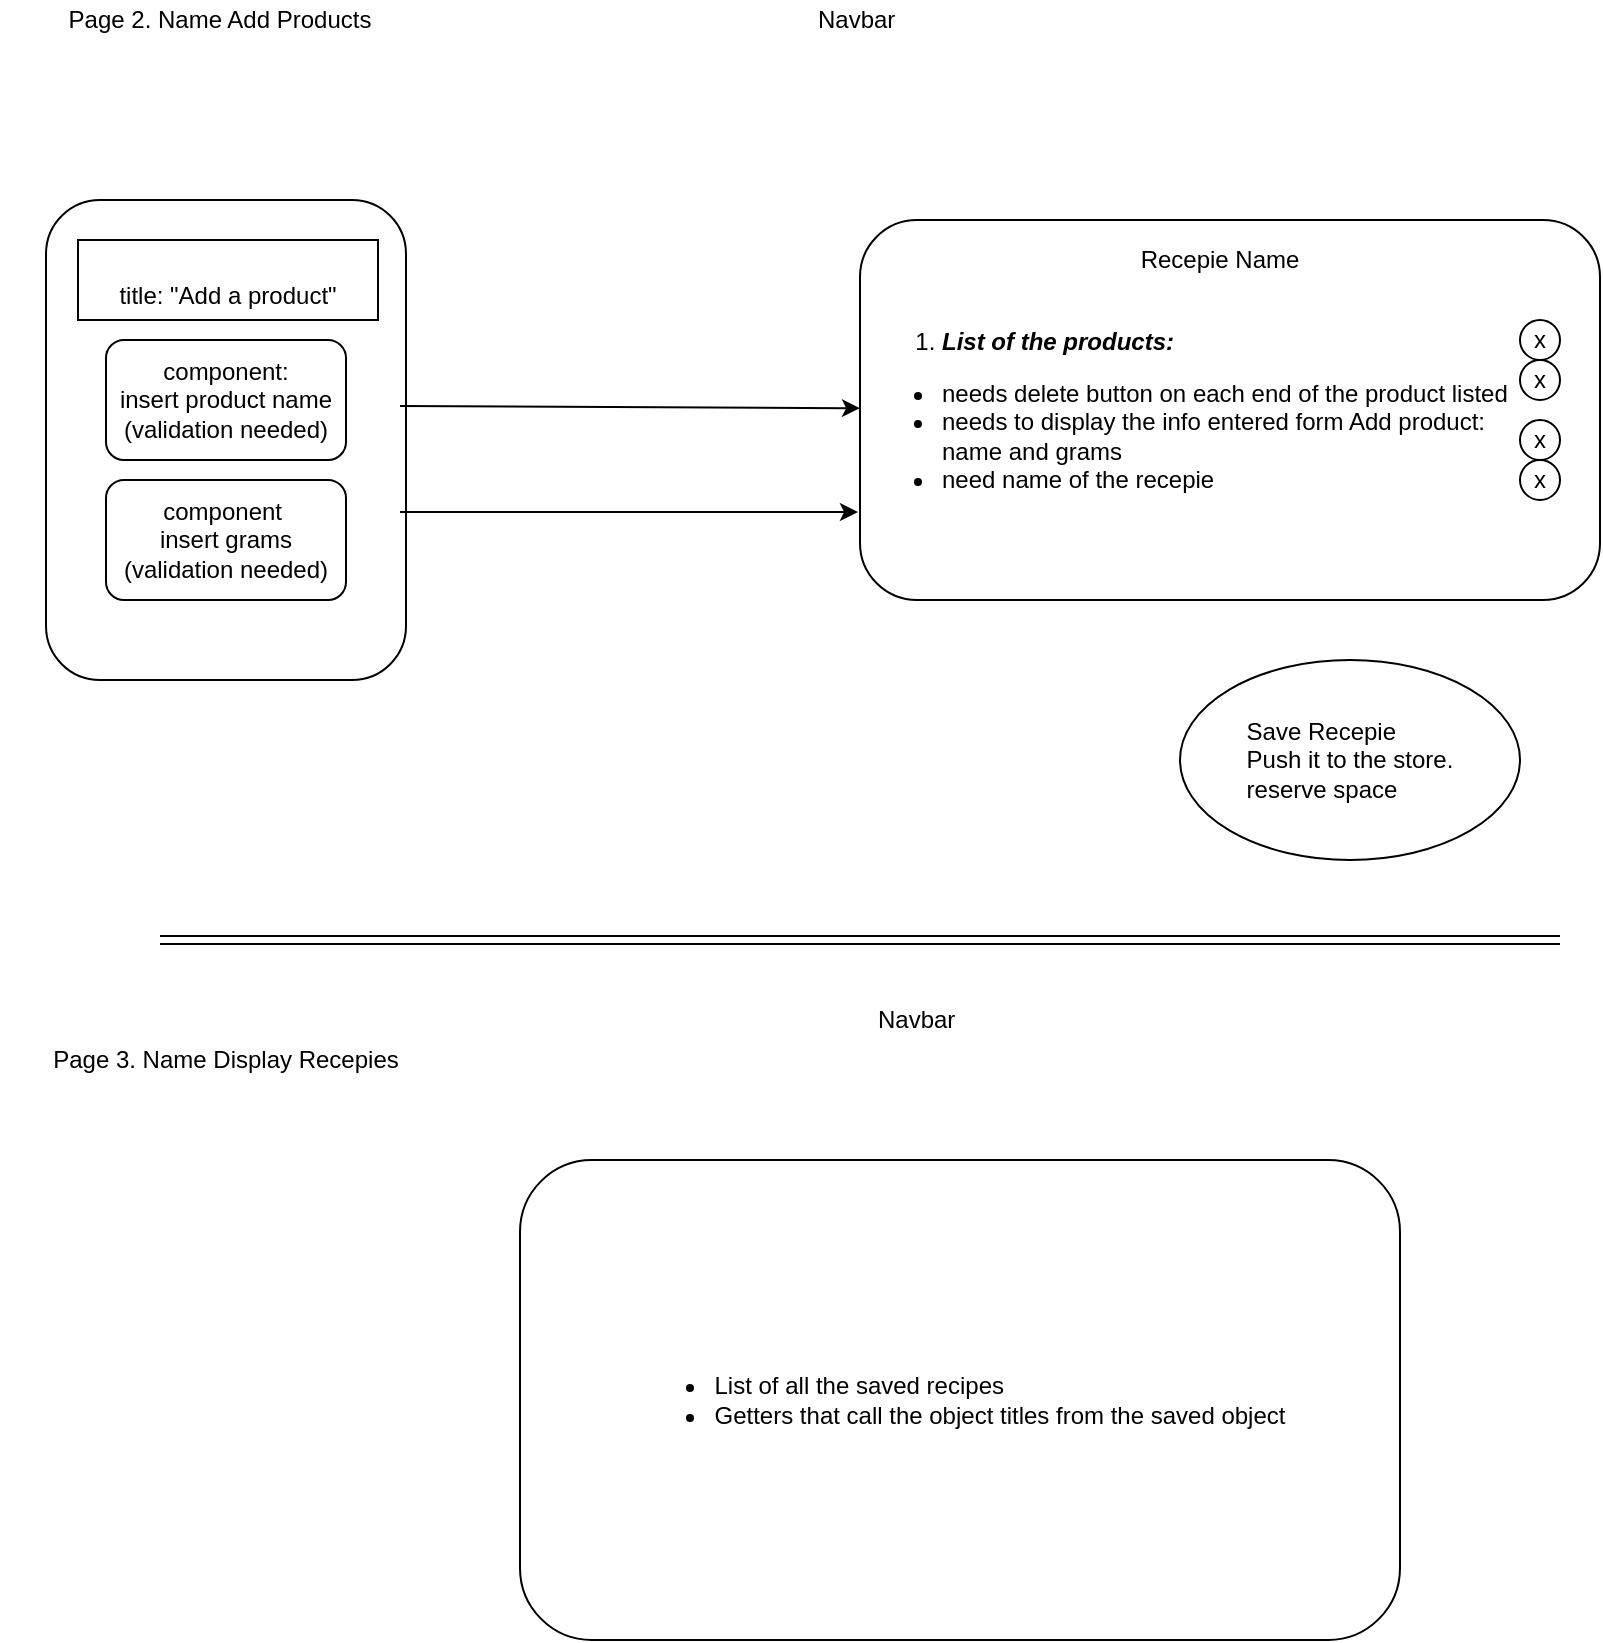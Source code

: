 <mxfile version="10.6.0" type="github"><diagram id="i4aqXl2ZD9gcBig7CYa6" name="Page-1"><mxGraphModel dx="1394" dy="721" grid="1" gridSize="10" guides="1" tooltips="1" connect="1" arrows="1" fold="1" page="1" pageScale="1" pageWidth="850" pageHeight="1100" math="0" shadow="0"><root><mxCell id="0"/><mxCell id="1" parent="0"/><mxCell id="fWL4BVdRSV9FUpBCAOXZ-15" value="" style="rounded=1;whiteSpace=wrap;html=1;" parent="1" vertex="1"><mxGeometry x="23" y="120" width="180" height="240" as="geometry"/></mxCell><mxCell id="fWL4BVdRSV9FUpBCAOXZ-4" value="&lt;br&gt;title: &quot;Add a product&quot;&lt;br&gt;" style="rounded=0;whiteSpace=wrap;html=1;" parent="1" vertex="1"><mxGeometry x="39" y="140" width="150" height="40" as="geometry"/></mxCell><mxCell id="fWL4BVdRSV9FUpBCAOXZ-1" value="component:&lt;br&gt;insert product name&lt;br&gt;(validation needed)&lt;br&gt;" style="rounded=1;whiteSpace=wrap;html=1;" parent="1" vertex="1"><mxGeometry x="53" y="190" width="120" height="60" as="geometry"/></mxCell><mxCell id="fWL4BVdRSV9FUpBCAOXZ-2" value="component&amp;nbsp;&lt;br&gt;insert grams&lt;br&gt;(validation needed)&lt;br&gt;" style="rounded=1;whiteSpace=wrap;html=1;" parent="1" vertex="1"><mxGeometry x="53" y="260" width="120" height="60" as="geometry"/></mxCell><mxCell id="fWL4BVdRSV9FUpBCAOXZ-7" value="&lt;ol&gt;&lt;li style=&quot;text-align: left&quot;&gt;&lt;b&gt;&lt;i&gt;List of the products:&lt;/i&gt;&lt;/b&gt;&lt;/li&gt;&lt;/ol&gt;&lt;ul&gt;&lt;li style=&quot;text-align: left&quot;&gt;needs delete button on each end of the product listed&lt;/li&gt;&lt;li style=&quot;text-align: left&quot;&gt;needs to display the info entered form Add product:&amp;nbsp; &amp;nbsp; &amp;nbsp; &amp;nbsp; - name and grams&lt;/li&gt;&lt;li style=&quot;text-align: left&quot;&gt;need name of the recepie&lt;/li&gt;&lt;/ul&gt;" style="rounded=1;whiteSpace=wrap;html=1;" parent="1" vertex="1"><mxGeometry x="430" y="130" width="370" height="190" as="geometry"/></mxCell><mxCell id="fWL4BVdRSV9FUpBCAOXZ-8" value="&lt;div style=&quot;text-align: left&quot;&gt;&lt;span&gt;Save Recepie&lt;/span&gt;&lt;/div&gt;&lt;div style=&quot;text-align: left&quot;&gt;Push it to the store.&lt;/div&gt;&lt;div style=&quot;text-align: left&quot;&gt;reserve space&lt;/div&gt;" style="ellipse;whiteSpace=wrap;html=1;" parent="1" vertex="1"><mxGeometry x="590" y="350" width="170" height="100" as="geometry"/></mxCell><mxCell id="fWL4BVdRSV9FUpBCAOXZ-9" value="" style="endArrow=classic;html=1;" parent="1" target="fWL4BVdRSV9FUpBCAOXZ-7" edge="1"><mxGeometry width="50" height="50" relative="1" as="geometry"><mxPoint x="200" y="223" as="sourcePoint"/><mxPoint x="188" y="170" as="targetPoint"/></mxGeometry></mxCell><mxCell id="fWL4BVdRSV9FUpBCAOXZ-11" value="" style="endArrow=classic;html=1;" parent="1" edge="1"><mxGeometry width="50" height="50" relative="1" as="geometry"><mxPoint x="200" y="276" as="sourcePoint"/><mxPoint x="429" y="276" as="targetPoint"/></mxGeometry></mxCell><mxCell id="fWL4BVdRSV9FUpBCAOXZ-16" style="edgeStyle=orthogonalEdgeStyle;rounded=0;orthogonalLoop=1;jettySize=auto;html=1;exitX=0.5;exitY=1;exitDx=0;exitDy=0;" parent="1" source="fWL4BVdRSV9FUpBCAOXZ-15" target="fWL4BVdRSV9FUpBCAOXZ-15" edge="1"><mxGeometry relative="1" as="geometry"/></mxCell><mxCell id="fWL4BVdRSV9FUpBCAOXZ-17" value="x" style="ellipse;whiteSpace=wrap;html=1;aspect=fixed;" parent="1" vertex="1"><mxGeometry x="760" y="180" width="20" height="20" as="geometry"/></mxCell><mxCell id="fWL4BVdRSV9FUpBCAOXZ-18" value="x" style="ellipse;whiteSpace=wrap;html=1;aspect=fixed;" parent="1" vertex="1"><mxGeometry x="760" y="200" width="20" height="20" as="geometry"/></mxCell><mxCell id="fWL4BVdRSV9FUpBCAOXZ-19" value="x" style="ellipse;whiteSpace=wrap;html=1;aspect=fixed;" parent="1" vertex="1"><mxGeometry x="760" y="230" width="20" height="20" as="geometry"/></mxCell><mxCell id="fWL4BVdRSV9FUpBCAOXZ-20" value="x" style="ellipse;whiteSpace=wrap;html=1;aspect=fixed;" parent="1" vertex="1"><mxGeometry x="760" y="250" width="20" height="20" as="geometry"/></mxCell><mxCell id="fWL4BVdRSV9FUpBCAOXZ-21" value="Navbar&amp;nbsp;" style="text;html=1;strokeColor=none;fillColor=none;align=center;verticalAlign=middle;whiteSpace=wrap;rounded=0;" parent="1" vertex="1"><mxGeometry x="220" y="20" width="420" height="20" as="geometry"/></mxCell><mxCell id="fWL4BVdRSV9FUpBCAOXZ-22" value="Page 2. Name Add Products" style="text;html=1;strokeColor=none;fillColor=none;align=center;verticalAlign=middle;whiteSpace=wrap;rounded=0;" parent="1" vertex="1"><mxGeometry y="20" width="220" height="20" as="geometry"/></mxCell><mxCell id="fWL4BVdRSV9FUpBCAOXZ-23" value="Page 3. Name Display Recepies" style="text;html=1;strokeColor=none;fillColor=none;align=center;verticalAlign=middle;whiteSpace=wrap;rounded=0;" parent="1" vertex="1"><mxGeometry x="3" y="540" width="220" height="20" as="geometry"/></mxCell><mxCell id="fWL4BVdRSV9FUpBCAOXZ-24" value="&lt;ul&gt;&lt;li style=&quot;text-align: left&quot;&gt;List of all the saved recipes&lt;/li&gt;&lt;li style=&quot;text-align: left&quot;&gt;Getters that call the object titles from the saved object&lt;/li&gt;&lt;/ul&gt;" style="rounded=1;whiteSpace=wrap;html=1;" parent="1" vertex="1"><mxGeometry x="260" y="600" width="440" height="240" as="geometry"/></mxCell><mxCell id="fWL4BVdRSV9FUpBCAOXZ-26" value="Recepie Name" style="text;html=1;strokeColor=none;fillColor=none;align=center;verticalAlign=middle;whiteSpace=wrap;rounded=0;" parent="1" vertex="1"><mxGeometry x="520" y="140" width="180" height="20" as="geometry"/></mxCell><mxCell id="fWL4BVdRSV9FUpBCAOXZ-28" value="" style="shape=link;html=1;" parent="1" edge="1"><mxGeometry width="50" height="50" relative="1" as="geometry"><mxPoint x="80" y="490" as="sourcePoint"/><mxPoint x="780" y="490" as="targetPoint"/></mxGeometry></mxCell><mxCell id="fWL4BVdRSV9FUpBCAOXZ-29" value="Navbar&amp;nbsp;" style="text;html=1;strokeColor=none;fillColor=none;align=center;verticalAlign=middle;whiteSpace=wrap;rounded=0;" parent="1" vertex="1"><mxGeometry x="250" y="520" width="420" height="20" as="geometry"/></mxCell></root></mxGraphModel></diagram><diagram id="uK-f88CK4szy9rI4Fjn9" name="Page-2"><mxGraphModel dx="1394" dy="770" grid="1" gridSize="10" guides="1" tooltips="1" connect="1" arrows="1" fold="1" page="1" pageScale="1" pageWidth="850" pageHeight="1100" math="0" shadow="0"><root><mxCell id="2nyHknzQx9qhZLFLmgfJ-0"/><mxCell id="2nyHknzQx9qhZLFLmgfJ-1" parent="2nyHknzQx9qhZLFLmgfJ-0"/><mxCell id="2nyHknzQx9qhZLFLmgfJ-3" value="&lt;h1&gt;Project purpose&lt;/h1&gt;&lt;p&gt;Create Recepie Creator website&lt;/p&gt;&lt;p&gt;The inserted products on the website with data for the name and the grams will be displayed in a list and will be offered an option to name them and save them after they are grouped .&lt;/p&gt;&lt;p&gt;&lt;br&gt;&lt;/p&gt;&lt;p&gt;&lt;br&gt;&lt;/p&gt;" style="text;html=1;strokeColor=#6c8ebf;fillColor=#dae8fc;spacing=5;spacingTop=-20;whiteSpace=wrap;overflow=hidden;rounded=0;" vertex="1" parent="2nyHknzQx9qhZLFLmgfJ-1"><mxGeometry x="20" y="60" width="800" height="130" as="geometry"/></mxCell><mxCell id="2nyHknzQx9qhZLFLmgfJ-5" value="&lt;h1&gt;Technologies used&lt;/h1&gt;&lt;p&gt;Vuex -- state control&lt;/p&gt;&lt;p&gt;Vue -- framework&lt;/p&gt;" style="text;html=1;strokeColor=#d79b00;fillColor=#ffe6cc;spacing=5;spacingTop=-20;whiteSpace=wrap;overflow=hidden;rounded=0;" vertex="1" parent="2nyHknzQx9qhZLFLmgfJ-1"><mxGeometry x="20" y="250" width="300" height="120" as="geometry"/></mxCell><mxCell id="2nyHknzQx9qhZLFLmgfJ-6" value="&lt;h1&gt;How to implement&lt;/h1&gt;&lt;p&gt;Create HTML elements . The input elements are only two.&amp;nbsp;&lt;/p&gt;&lt;p&gt;!! Dont forget to have the components in the storage saved as objects, because you will need&amp;nbsp;&lt;/p&gt;" style="text;html=1;strokeColor=none;fillColor=none;spacing=5;spacingTop=-20;whiteSpace=wrap;overflow=hidden;rounded=0;" vertex="1" parent="2nyHknzQx9qhZLFLmgfJ-1"><mxGeometry x="20" y="390" width="460" height="120" as="geometry"/></mxCell><mxCell id="2nyHknzQx9qhZLFLmgfJ-7" value="INPUT ELEMENTS&lt;br&gt;into components 2&lt;br&gt;" style="rounded=1;whiteSpace=wrap;html=1;" vertex="1" parent="2nyHknzQx9qhZLFLmgfJ-1"><mxGeometry x="20" y="620" width="120" height="60" as="geometry"/></mxCell><mxCell id="2nyHknzQx9qhZLFLmgfJ-8" value="Validation functions--&amp;nbsp;&lt;br&gt;use v-validate on inputs&lt;br&gt;" style="rounded=1;whiteSpace=wrap;html=1;" vertex="1" parent="2nyHknzQx9qhZLFLmgfJ-1"><mxGeometry x="40" y="709" width="120" height="60" as="geometry"/></mxCell><mxCell id="2nyHknzQx9qhZLFLmgfJ-9" value="" style="endArrow=none;html=1;" edge="1" parent="2nyHknzQx9qhZLFLmgfJ-1"><mxGeometry width="50" height="50" relative="1" as="geometry"><mxPoint x="39" y="819" as="sourcePoint"/><mxPoint x="39" y="679" as="targetPoint"/></mxGeometry></mxCell><mxCell id="2nyHknzQx9qhZLFLmgfJ-11" value="Methods&lt;br&gt;" style="rounded=1;whiteSpace=wrap;html=1;" vertex="1" parent="2nyHknzQx9qhZLFLmgfJ-1"><mxGeometry x="40" y="789" width="120" height="30" as="geometry"/></mxCell><mxCell id="2nyHknzQx9qhZLFLmgfJ-14" value="" style="edgeStyle=orthogonalEdgeStyle;rounded=0;orthogonalLoop=1;jettySize=auto;html=1;" edge="1" parent="2nyHknzQx9qhZLFLmgfJ-1" source="2nyHknzQx9qhZLFLmgfJ-12" target="2nyHknzQx9qhZLFLmgfJ-13"><mxGeometry relative="1" as="geometry"/></mxCell><mxCell id="2nyHknzQx9qhZLFLmgfJ-12" value="Methods that controll&lt;br&gt;&lt;div style=&quot;text-align: left&quot;&gt;&lt;span&gt;Storage:&lt;/span&gt;&lt;/div&gt;&lt;div style=&quot;text-align: left&quot;&gt;&lt;ul&gt;&lt;li&gt;&lt;span&gt;actions that change the store status&lt;/span&gt;&lt;/li&gt;&lt;/ul&gt;&lt;/div&gt;" style="rounded=1;whiteSpace=wrap;html=1;" vertex="1" parent="2nyHknzQx9qhZLFLmgfJ-1"><mxGeometry x="210" y="739" width="120" height="130" as="geometry"/></mxCell><mxCell id="2nyHknzQx9qhZLFLmgfJ-17" value="" style="edgeStyle=orthogonalEdgeStyle;rounded=0;orthogonalLoop=1;jettySize=auto;html=1;" edge="1" parent="2nyHknzQx9qhZLFLmgfJ-1" source="2nyHknzQx9qhZLFLmgfJ-13"><mxGeometry relative="1" as="geometry"><mxPoint x="690" y="684" as="targetPoint"/></mxGeometry></mxCell><mxCell id="CPgQ6Ej0_VueA3maiKiG-1" value="" style="edgeStyle=orthogonalEdgeStyle;rounded=0;orthogonalLoop=1;jettySize=auto;html=1;" edge="1" parent="2nyHknzQx9qhZLFLmgfJ-1" source="2nyHknzQx9qhZLFLmgfJ-13" target="CPgQ6Ej0_VueA3maiKiG-0"><mxGeometry relative="1" as="geometry"/></mxCell><mxCell id="2nyHknzQx9qhZLFLmgfJ-13" value="&lt;div style=&quot;text-align: left&quot;&gt;&lt;span&gt;Store&lt;/span&gt;&lt;/div&gt;&lt;ul&gt;&lt;li style=&quot;text-align: left&quot;&gt;state&lt;/li&gt;&lt;li style=&quot;text-align: left&quot;&gt;getters&lt;/li&gt;&lt;li style=&quot;text-align: left&quot;&gt;mutations&lt;br&gt;&lt;/li&gt;&lt;li style=&quot;text-align: left&quot;&gt;actions&lt;/li&gt;&lt;/ul&gt;&lt;br&gt;&lt;br&gt;&lt;br&gt;" style="rounded=1;whiteSpace=wrap;html=1;" vertex="1" parent="2nyHknzQx9qhZLFLmgfJ-1"><mxGeometry x="370" y="759" width="120" height="150" as="geometry"/></mxCell><mxCell id="CPgQ6Ej0_VueA3maiKiG-0" value="&lt;div style=&quot;text-align: left&quot;&gt;&lt;/div&gt;&lt;div style=&quot;text-align: left&quot;&gt;Store organization :&lt;/div&gt;&lt;div style=&quot;text-align: left&quot;&gt;an array [...{},{},{}]&lt;/div&gt;&lt;div style=&quot;text-align: left&quot;&gt;&lt;ul&gt;&lt;li&gt;Each recipe to be in an object&amp;nbsp;&lt;/li&gt;&lt;li&gt;Each object to save {&lt;/li&gt;&lt;/ul&gt;&lt;div&gt;&lt;br&gt;&lt;/div&gt;&lt;/div&gt;" style="rounded=1;whiteSpace=wrap;html=1;" vertex="1" parent="2nyHknzQx9qhZLFLmgfJ-1"><mxGeometry x="160" y="989" width="460" height="150" as="geometry"/></mxCell><mxCell id="2nyHknzQx9qhZLFLmgfJ-19" value="" style="edgeStyle=orthogonalEdgeStyle;rounded=0;orthogonalLoop=1;jettySize=auto;html=1;" edge="1" parent="2nyHknzQx9qhZLFLmgfJ-1"><mxGeometry relative="1" as="geometry"><mxPoint x="690" y="539" as="sourcePoint"/><mxPoint x="690" y="494" as="targetPoint"/></mxGeometry></mxCell><mxCell id="2nyHknzQx9qhZLFLmgfJ-16" value="&lt;div style=&quot;text-align: left&quot;&gt;&lt;/div&gt;&lt;div style=&quot;text-align: left&quot;&gt;&lt;span&gt;Methods to the list component.&lt;/span&gt;&lt;/div&gt;&lt;div style=&quot;text-align: left&quot;&gt;&lt;ul&gt;&lt;li&gt;&lt;span&gt;getters only on the title of the component&lt;/span&gt;&lt;/li&gt;&lt;/ul&gt;&lt;/div&gt;" style="rounded=1;whiteSpace=wrap;html=1;direction=south;" vertex="1" parent="2nyHknzQx9qhZLFLmgfJ-1"><mxGeometry x="615" y="540" width="150" height="145" as="geometry"/></mxCell><mxCell id="2nyHknzQx9qhZLFLmgfJ-18" value="&lt;div style=&quot;text-align: left&quot;&gt;&lt;/div&gt;&lt;font style=&quot;font-size: 15px&quot;&gt;Recipe display component&lt;br&gt;a list element.&lt;/font&gt;&lt;br&gt;&lt;br&gt;* added functionality at later point - to be clickable and be able to go to an edit mode&amp;nbsp;&lt;br&gt;" style="rounded=1;whiteSpace=wrap;html=1;direction=south;" vertex="1" parent="2nyHknzQx9qhZLFLmgfJ-1"><mxGeometry x="615" y="350" width="150" height="145" as="geometry"/></mxCell><mxCell id="2nyHknzQx9qhZLFLmgfJ-15" value="" style="endArrow=classic;html=1;exitX=1;exitY=0.5;exitDx=0;exitDy=0;entryX=0;entryY=0.5;entryDx=0;entryDy=0;" edge="1" parent="2nyHknzQx9qhZLFLmgfJ-1" source="2nyHknzQx9qhZLFLmgfJ-11" target="2nyHknzQx9qhZLFLmgfJ-12"><mxGeometry width="50" height="50" relative="1" as="geometry"><mxPoint x="170" y="814" as="sourcePoint"/><mxPoint x="220" y="764" as="targetPoint"/></mxGeometry></mxCell><mxCell id="CPgQ6Ej0_VueA3maiKiG-2" value="&lt;div style=&quot;text-align: left&quot;&gt;&lt;span&gt;title: &quot;Tarator&quot;,&lt;/span&gt;&lt;/div&gt;&lt;div style=&quot;text-align: left&quot;&gt;product1:&quot;salt,&lt;/div&gt;&lt;div style=&quot;text-align: left&quot;&gt;product2:&quot;pepper&quot;,&lt;/div&gt;&lt;div style=&quot;text-align: left&quot;&gt;product3:&quot;dill&quot;&lt;/div&gt;&lt;div style=&quot;text-align: left&quot;&gt;&amp;nbsp; &amp;nbsp; &amp;nbsp; &amp;nbsp; &amp;nbsp; &amp;nbsp; &amp;nbsp; &amp;nbsp; &amp;nbsp; &amp;nbsp; &amp;nbsp; &amp;nbsp; &amp;nbsp; &amp;nbsp; &amp;nbsp;}&amp;nbsp;&lt;/div&gt;" style="text;html=1;strokeColor=none;fillColor=none;align=center;verticalAlign=middle;whiteSpace=wrap;rounded=0;" vertex="1" parent="2nyHknzQx9qhZLFLmgfJ-1"><mxGeometry x="440" y="1083" width="130" height="40" as="geometry"/></mxCell></root></mxGraphModel></diagram></mxfile>
